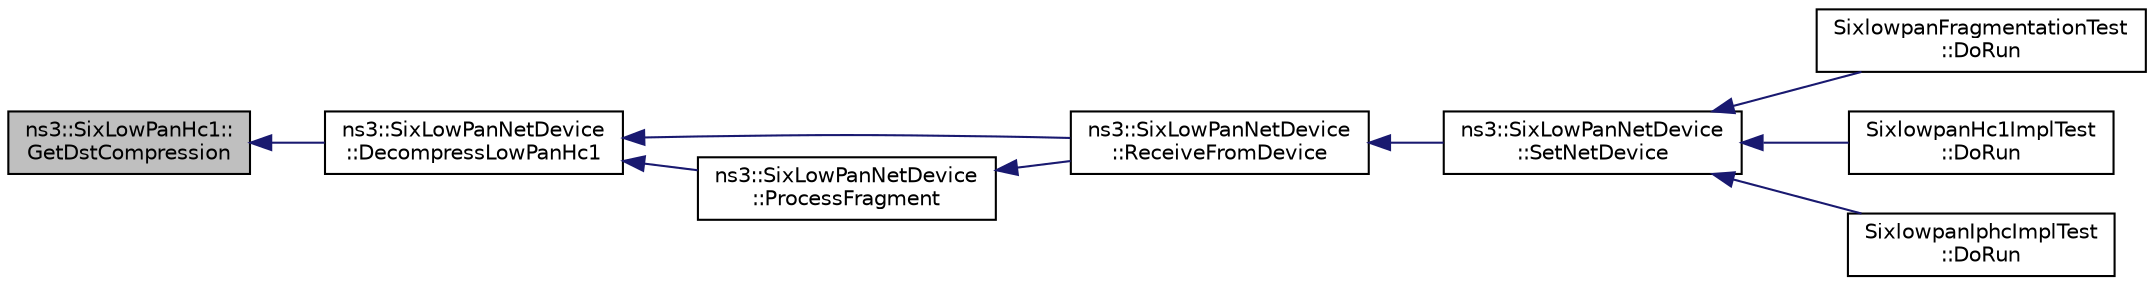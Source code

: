 digraph "ns3::SixLowPanHc1::GetDstCompression"
{
  edge [fontname="Helvetica",fontsize="10",labelfontname="Helvetica",labelfontsize="10"];
  node [fontname="Helvetica",fontsize="10",shape=record];
  rankdir="LR";
  Node1 [label="ns3::SixLowPanHc1::\lGetDstCompression",height=0.2,width=0.4,color="black", fillcolor="grey75", style="filled", fontcolor="black"];
  Node1 -> Node2 [dir="back",color="midnightblue",fontsize="10",style="solid"];
  Node2 [label="ns3::SixLowPanNetDevice\l::DecompressLowPanHc1",height=0.2,width=0.4,color="black", fillcolor="white", style="filled",URL="$d1/d2b/classns3_1_1SixLowPanNetDevice.html#a649ef9717609424699311ea61c8e3fc8",tooltip="Decompress the headers according to HC1 compression. "];
  Node2 -> Node3 [dir="back",color="midnightblue",fontsize="10",style="solid"];
  Node3 [label="ns3::SixLowPanNetDevice\l::ReceiveFromDevice",height=0.2,width=0.4,color="black", fillcolor="white", style="filled",URL="$d1/d2b/classns3_1_1SixLowPanNetDevice.html#a35d31ab6c6270f1923ce5b0f77d582b6",tooltip="Receives all the packets from a NetDevice for further processing. "];
  Node3 -> Node4 [dir="back",color="midnightblue",fontsize="10",style="solid"];
  Node4 [label="ns3::SixLowPanNetDevice\l::SetNetDevice",height=0.2,width=0.4,color="black", fillcolor="white", style="filled",URL="$d1/d2b/classns3_1_1SixLowPanNetDevice.html#a81c74a5dc06e3fbad1a8b1c59d1f68fa",tooltip="Setup SixLowPan to be a proxy for the specified NetDevice. All the packets incoming and outgoing from..."];
  Node4 -> Node5 [dir="back",color="midnightblue",fontsize="10",style="solid"];
  Node5 [label="SixlowpanFragmentationTest\l::DoRun",height=0.2,width=0.4,color="black", fillcolor="white", style="filled",URL="$df/dc3/classSixlowpanFragmentationTest.html#ae85beebff8e7d4f8c1e108beb17df274",tooltip="Implementation to actually run this TestCase. "];
  Node4 -> Node6 [dir="back",color="midnightblue",fontsize="10",style="solid"];
  Node6 [label="SixlowpanHc1ImplTest\l::DoRun",height=0.2,width=0.4,color="black", fillcolor="white", style="filled",URL="$dc/d9d/classSixlowpanHc1ImplTest.html#aa79a7268da3494e740b28d19c4ec734c",tooltip="Implementation to actually run this TestCase. "];
  Node4 -> Node7 [dir="back",color="midnightblue",fontsize="10",style="solid"];
  Node7 [label="SixlowpanIphcImplTest\l::DoRun",height=0.2,width=0.4,color="black", fillcolor="white", style="filled",URL="$d7/dd2/classSixlowpanIphcImplTest.html#a9fb0641fca5f024ac67c07510f418c02",tooltip="Implementation to actually run this TestCase. "];
  Node2 -> Node8 [dir="back",color="midnightblue",fontsize="10",style="solid"];
  Node8 [label="ns3::SixLowPanNetDevice\l::ProcessFragment",height=0.2,width=0.4,color="black", fillcolor="white", style="filled",URL="$d1/d2b/classns3_1_1SixLowPanNetDevice.html#a8ae23f88e38059a0096bf87e58007240",tooltip="Process a packet fragment. "];
  Node8 -> Node3 [dir="back",color="midnightblue",fontsize="10",style="solid"];
}
